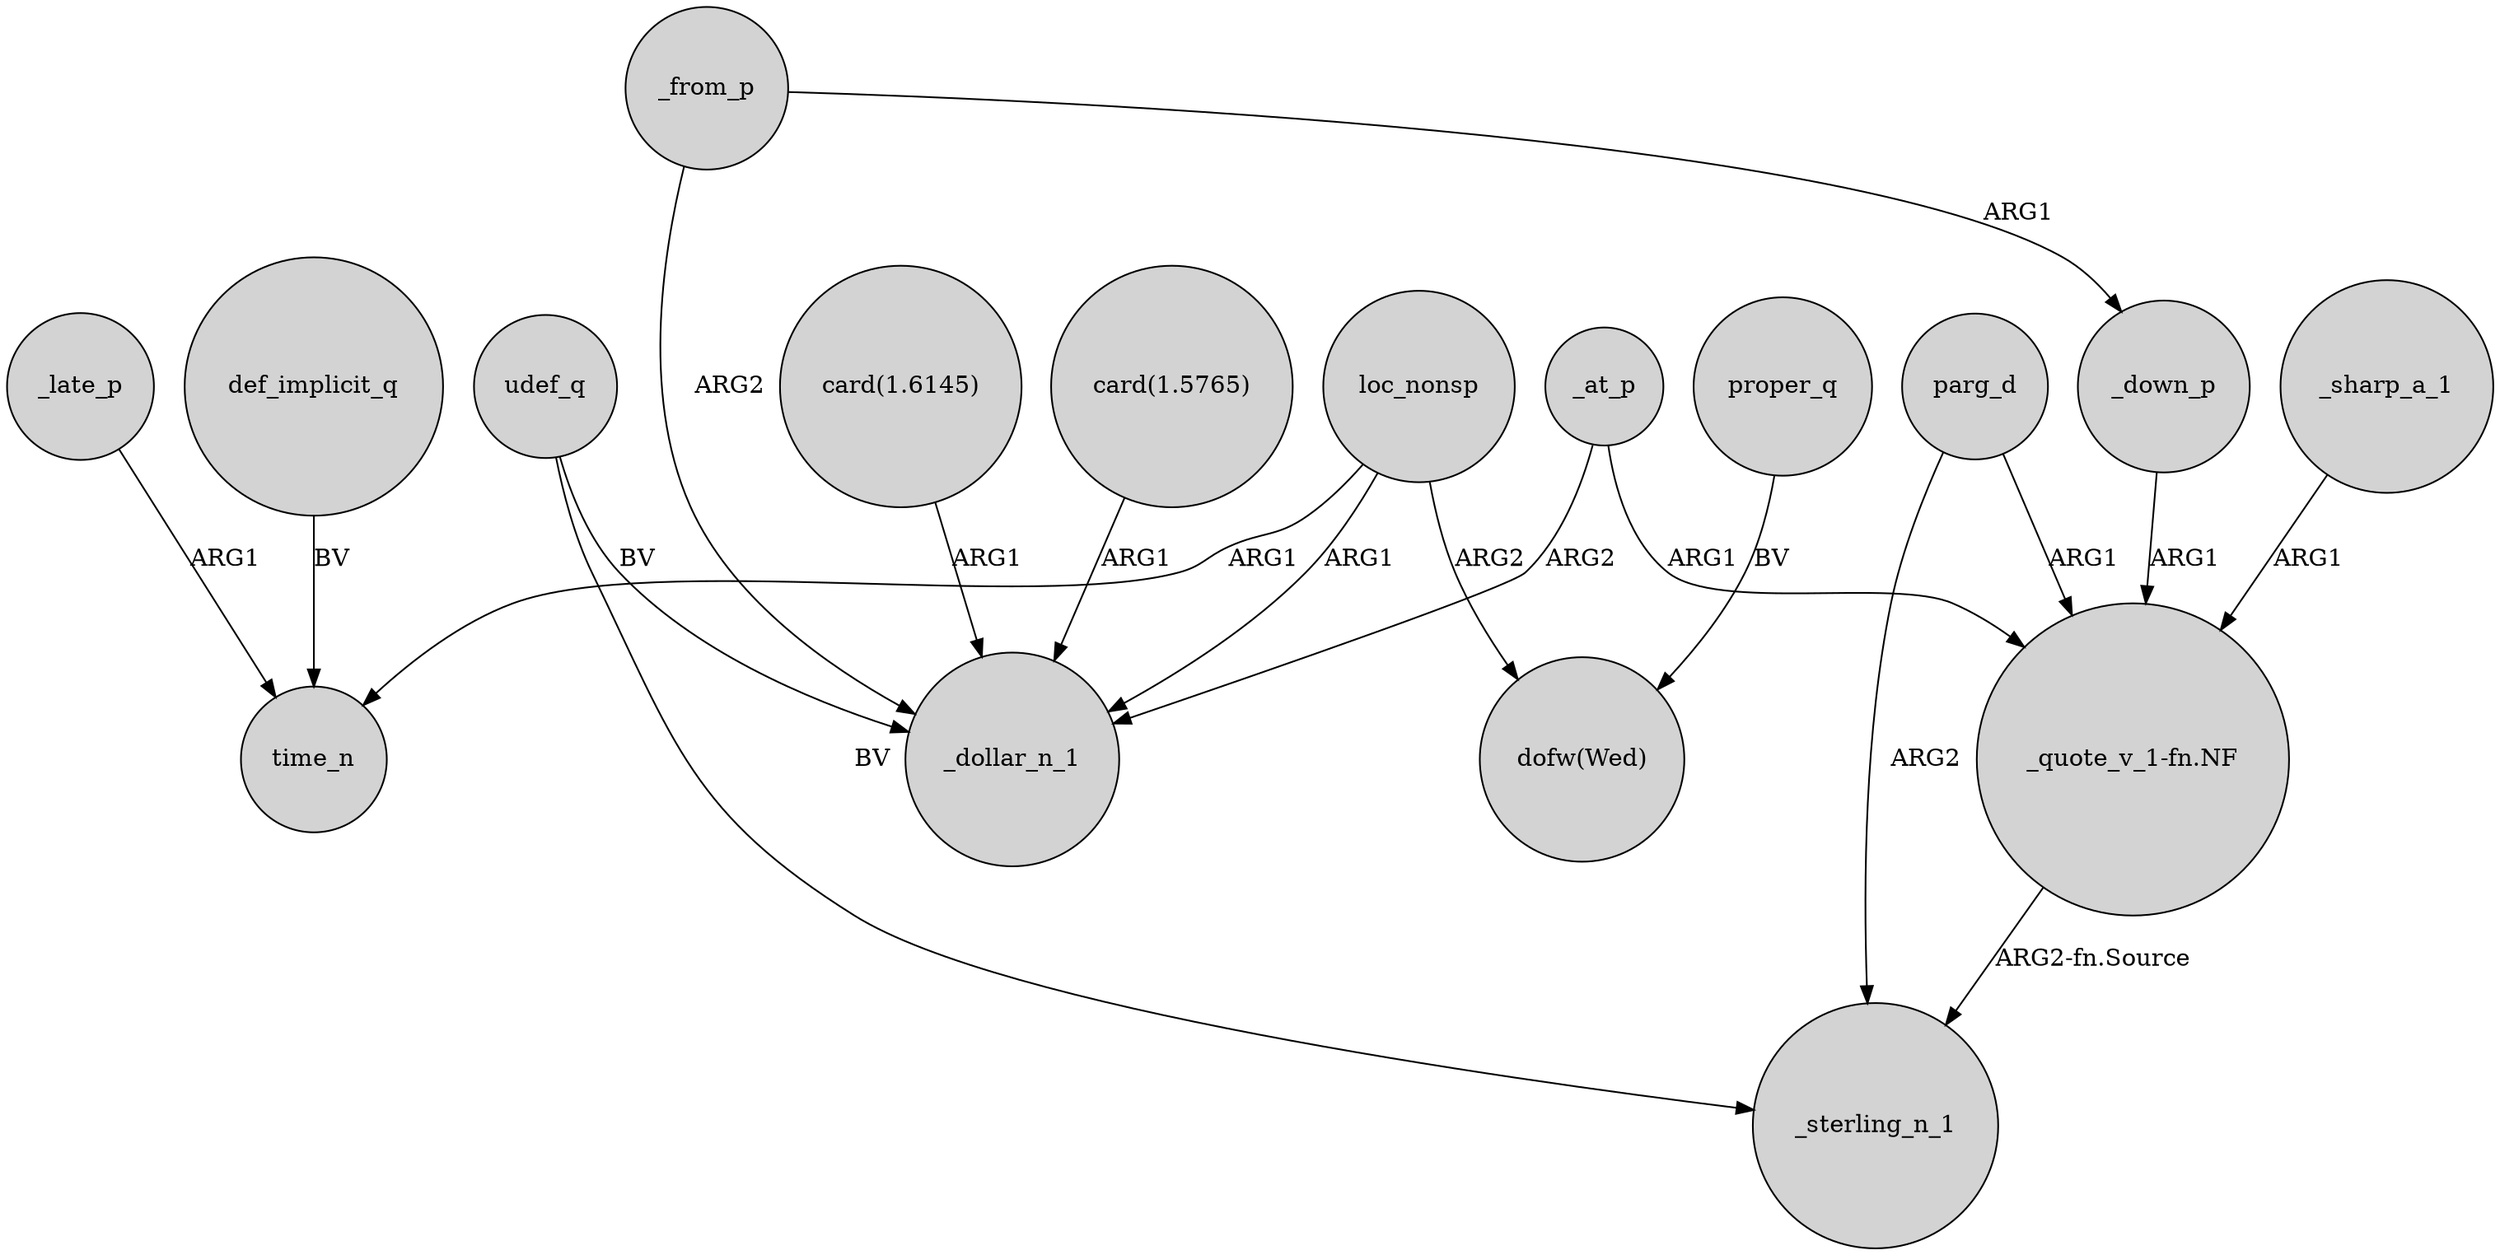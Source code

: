 digraph {
	node [shape=circle style=filled]
	_late_p -> time_n [label=ARG1]
	parg_d -> _sterling_n_1 [label=ARG2]
	"_quote_v_1-fn.NF" -> _sterling_n_1 [label="ARG2-fn.Source"]
	_at_p -> _dollar_n_1 [label=ARG2]
	_from_p -> _down_p [label=ARG1]
	_at_p -> "_quote_v_1-fn.NF" [label=ARG1]
	loc_nonsp -> time_n [label=ARG1]
	parg_d -> "_quote_v_1-fn.NF" [label=ARG1]
	"card(1.6145)" -> _dollar_n_1 [label=ARG1]
	_down_p -> "_quote_v_1-fn.NF" [label=ARG1]
	proper_q -> "dofw(Wed)" [label=BV]
	udef_q -> _sterling_n_1 [label=BV]
	"card(1.5765)" -> _dollar_n_1 [label=ARG1]
	_from_p -> _dollar_n_1 [label=ARG2]
	loc_nonsp -> "dofw(Wed)" [label=ARG2]
	loc_nonsp -> _dollar_n_1 [label=ARG1]
	udef_q -> _dollar_n_1 [label=BV]
	def_implicit_q -> time_n [label=BV]
	_sharp_a_1 -> "_quote_v_1-fn.NF" [label=ARG1]
}
